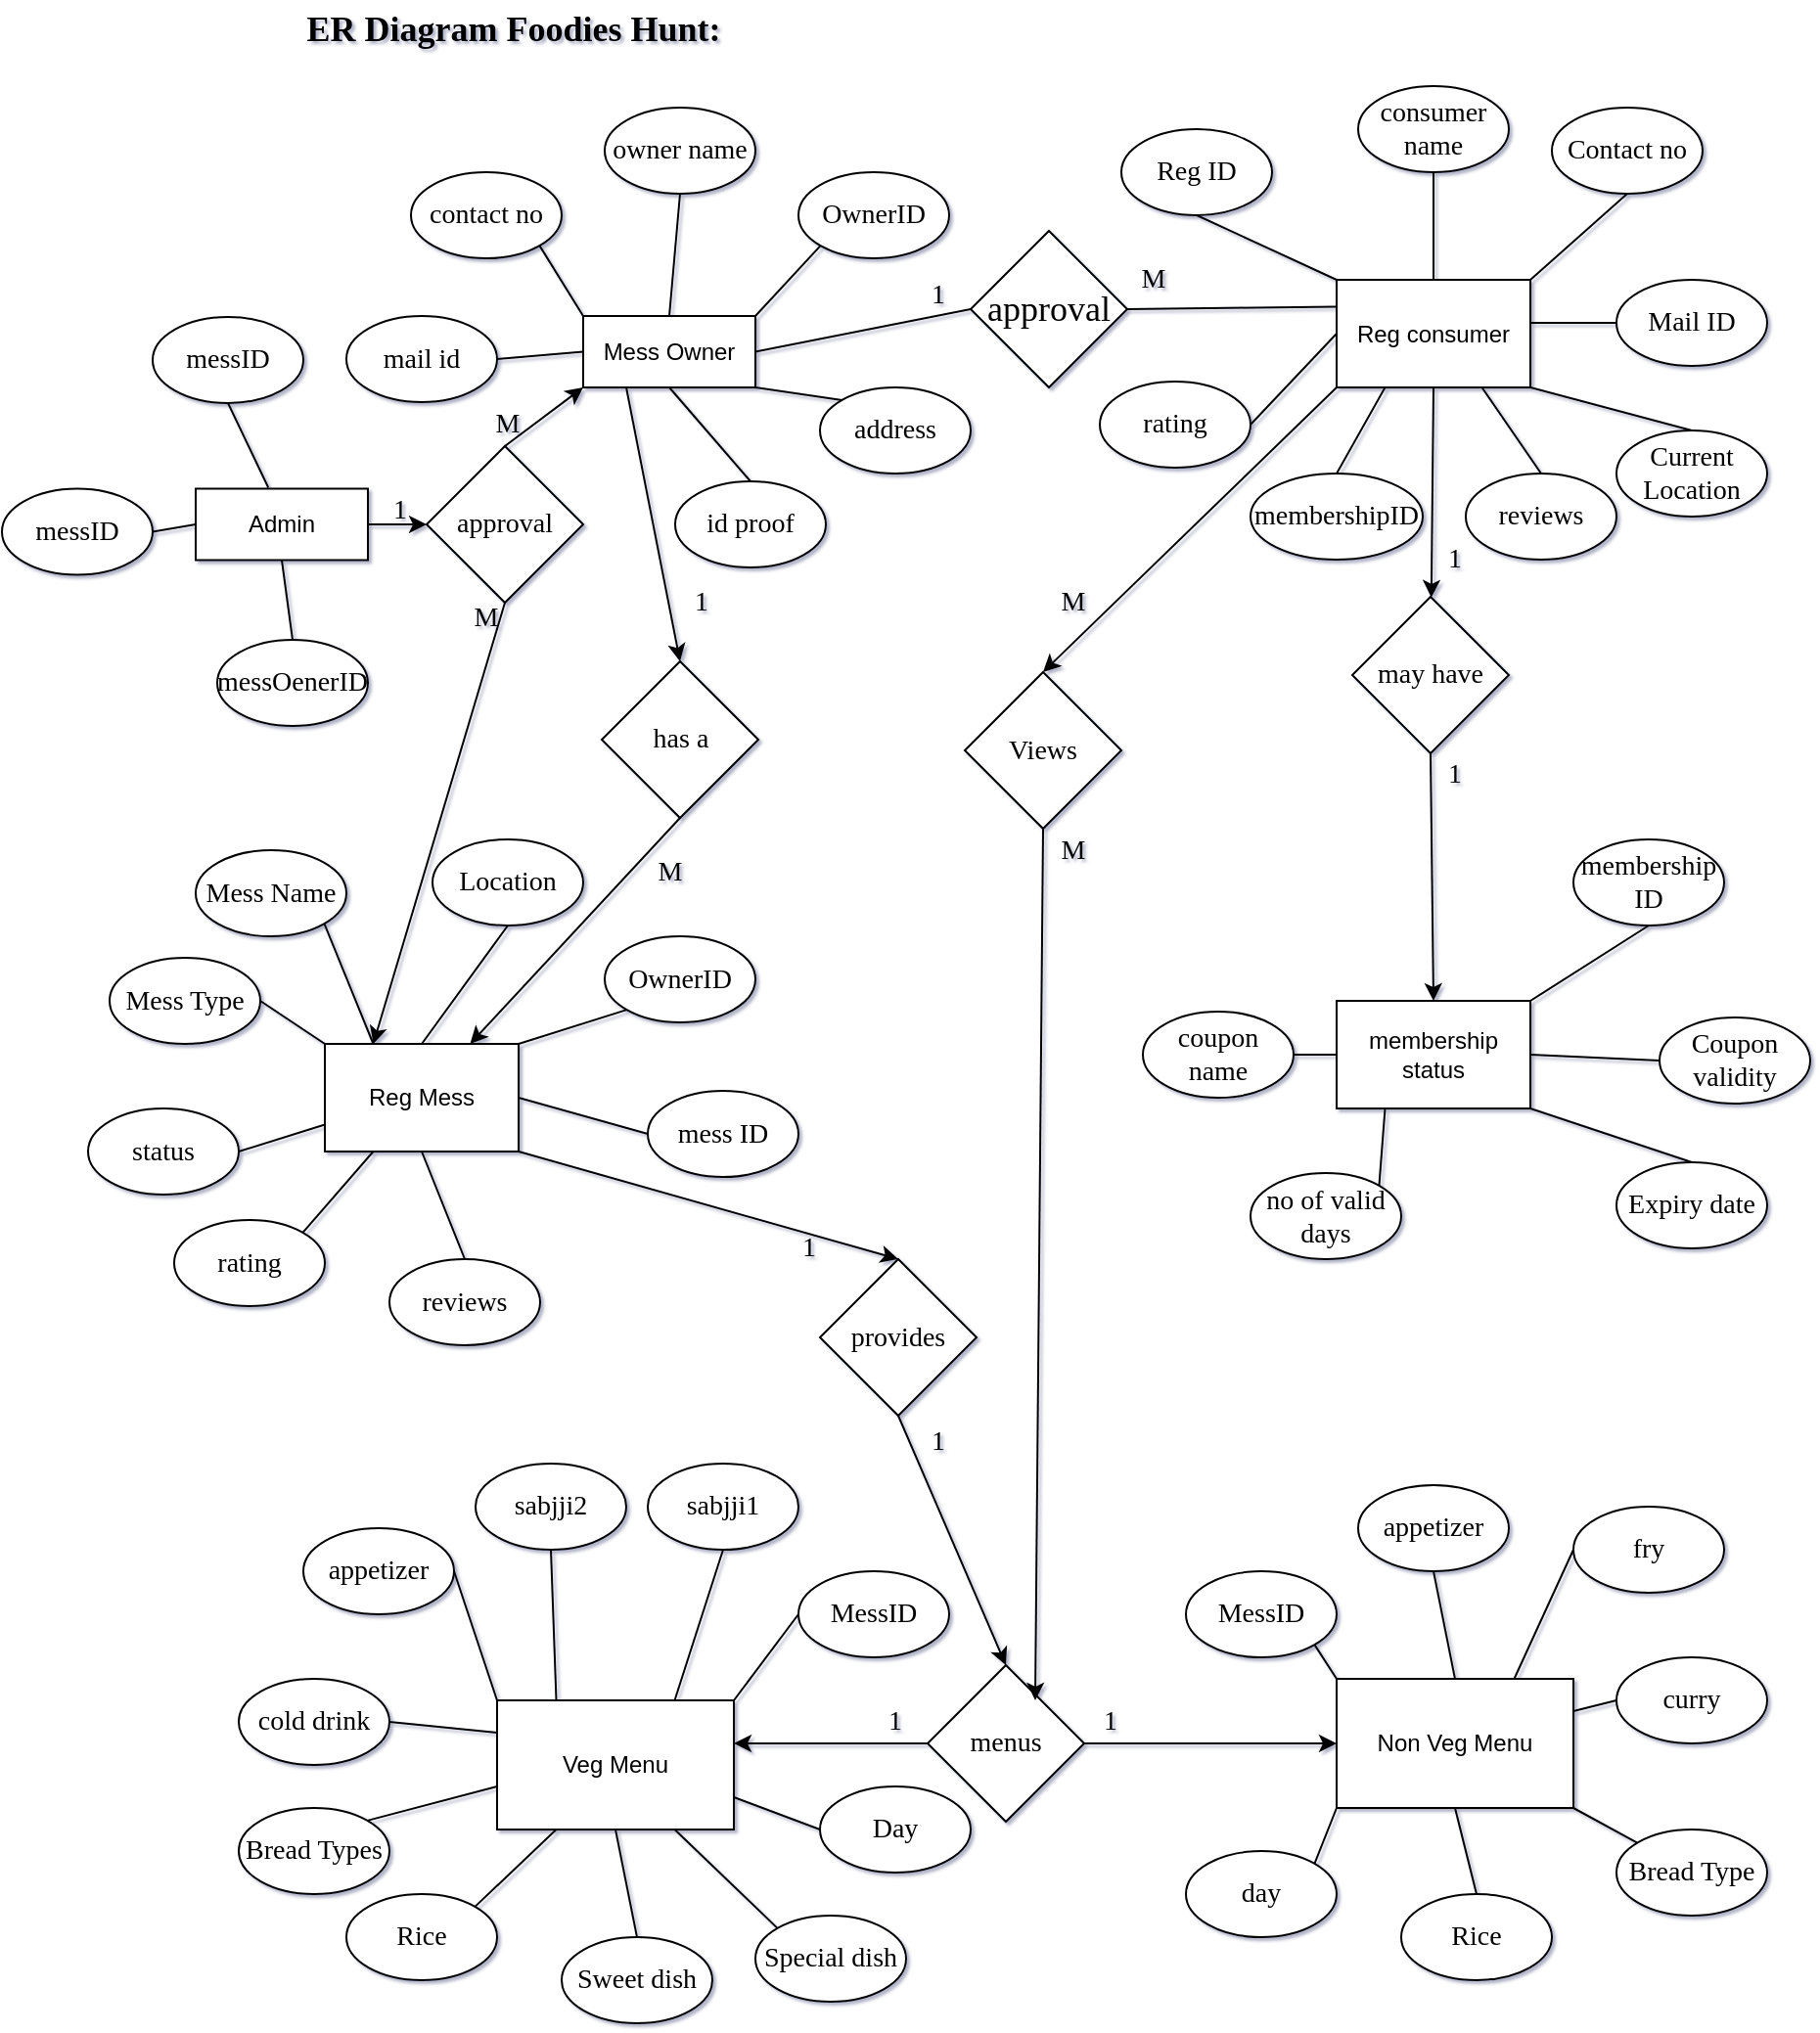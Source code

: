 <mxfile version="16.6.7" type="device"><diagram id="Vto8iyO0m0WYX1umRSHw" name="Page-1"><mxGraphModel dx="1920" dy="538" grid="1" gridSize="11" guides="1" tooltips="1" connect="1" arrows="1" fold="1" page="1" pageScale="1" pageWidth="827" pageHeight="1169" math="0" shadow="1"><root><mxCell id="0"/><mxCell id="1" parent="0"/><mxCell id="51Yl3CNWjhqK3Wz0sRvS-1" value="Mess Owner" style="rounded=0;whiteSpace=wrap;html=1;" parent="1" vertex="1"><mxGeometry x="198" y="172.5" width="88" height="36.5" as="geometry"/></mxCell><mxCell id="51Yl3CNWjhqK3Wz0sRvS-2" value="OwnerID" style="ellipse;whiteSpace=wrap;html=1;fontFamily=Times New Roman;fontSize=14;" parent="1" vertex="1"><mxGeometry x="308" y="99" width="77" height="44" as="geometry"/></mxCell><mxCell id="51Yl3CNWjhqK3Wz0sRvS-3" value="id proof" style="ellipse;whiteSpace=wrap;html=1;fontFamily=Times New Roman;fontSize=14;" parent="1" vertex="1"><mxGeometry x="245" y="257" width="77" height="44" as="geometry"/></mxCell><mxCell id="51Yl3CNWjhqK3Wz0sRvS-4" value="contact no" style="ellipse;whiteSpace=wrap;html=1;fontFamily=Times New Roman;fontSize=14;" parent="1" vertex="1"><mxGeometry x="110" y="99" width="77" height="44" as="geometry"/></mxCell><mxCell id="51Yl3CNWjhqK3Wz0sRvS-5" value="owner name" style="ellipse;whiteSpace=wrap;html=1;fontFamily=Times New Roman;fontSize=14;" parent="1" vertex="1"><mxGeometry x="209" y="66" width="77" height="44" as="geometry"/></mxCell><mxCell id="51Yl3CNWjhqK3Wz0sRvS-6" value="address" style="ellipse;whiteSpace=wrap;html=1;fontFamily=Times New Roman;fontSize=14;" parent="1" vertex="1"><mxGeometry x="319" y="209" width="77" height="44" as="geometry"/></mxCell><mxCell id="51Yl3CNWjhqK3Wz0sRvS-7" value="mail id" style="ellipse;whiteSpace=wrap;html=1;fontFamily=Times New Roman;fontSize=14;" parent="1" vertex="1"><mxGeometry x="77" y="172.5" width="77" height="44" as="geometry"/></mxCell><mxCell id="51Yl3CNWjhqK3Wz0sRvS-11" value="Reg Mess" style="rounded=0;whiteSpace=wrap;html=1;" parent="1" vertex="1"><mxGeometry x="66" y="544.5" width="99" height="55" as="geometry"/></mxCell><mxCell id="51Yl3CNWjhqK3Wz0sRvS-12" value="OwnerID" style="ellipse;whiteSpace=wrap;html=1;fontFamily=Times New Roman;fontSize=14;" parent="1" vertex="1"><mxGeometry x="209" y="489.5" width="77" height="44" as="geometry"/></mxCell><mxCell id="51Yl3CNWjhqK3Wz0sRvS-13" value="reviews" style="ellipse;whiteSpace=wrap;html=1;fontFamily=Times New Roman;fontSize=14;" parent="1" vertex="1"><mxGeometry x="99" y="654.5" width="77" height="44" as="geometry"/></mxCell><mxCell id="51Yl3CNWjhqK3Wz0sRvS-14" value="status" style="ellipse;whiteSpace=wrap;html=1;fontFamily=Times New Roman;fontSize=14;" parent="1" vertex="1"><mxGeometry x="-55" y="577.5" width="77" height="44" as="geometry"/></mxCell><mxCell id="51Yl3CNWjhqK3Wz0sRvS-15" value="Mess Name" style="ellipse;whiteSpace=wrap;html=1;fontFamily=Times New Roman;fontSize=14;" parent="1" vertex="1"><mxGeometry y="445.5" width="77" height="44" as="geometry"/></mxCell><mxCell id="51Yl3CNWjhqK3Wz0sRvS-16" value="mess ID" style="ellipse;whiteSpace=wrap;html=1;fontFamily=Times New Roman;fontSize=14;" parent="1" vertex="1"><mxGeometry x="231" y="568.5" width="77" height="44" as="geometry"/></mxCell><mxCell id="51Yl3CNWjhqK3Wz0sRvS-17" value="rating" style="ellipse;whiteSpace=wrap;html=1;fontFamily=Times New Roman;fontSize=14;" parent="1" vertex="1"><mxGeometry x="-11" y="634.5" width="77" height="44" as="geometry"/></mxCell><mxCell id="51Yl3CNWjhqK3Wz0sRvS-18" value="Mess Type" style="ellipse;whiteSpace=wrap;html=1;fontFamily=Times New Roman;fontSize=14;" parent="1" vertex="1"><mxGeometry x="-44" y="500.5" width="77" height="44" as="geometry"/></mxCell><mxCell id="51Yl3CNWjhqK3Wz0sRvS-19" value="Location" style="ellipse;whiteSpace=wrap;html=1;fontFamily=Times New Roman;fontSize=14;" parent="1" vertex="1"><mxGeometry x="121" y="440" width="77" height="44" as="geometry"/></mxCell><mxCell id="51Yl3CNWjhqK3Wz0sRvS-22" value="membership status" style="rounded=0;whiteSpace=wrap;html=1;" parent="1" vertex="1"><mxGeometry x="583" y="522.5" width="99" height="55" as="geometry"/></mxCell><mxCell id="51Yl3CNWjhqK3Wz0sRvS-23" value="Coupon validity" style="ellipse;whiteSpace=wrap;html=1;fontFamily=Times New Roman;fontSize=14;" parent="1" vertex="1"><mxGeometry x="748" y="531" width="77" height="44" as="geometry"/></mxCell><mxCell id="51Yl3CNWjhqK3Wz0sRvS-24" value="Expiry date" style="ellipse;whiteSpace=wrap;html=1;fontFamily=Times New Roman;fontSize=14;" parent="1" vertex="1"><mxGeometry x="726" y="605" width="77" height="44" as="geometry"/></mxCell><mxCell id="51Yl3CNWjhqK3Wz0sRvS-25" value="membership&lt;br&gt;ID" style="ellipse;whiteSpace=wrap;html=1;fontFamily=Times New Roman;fontSize=14;" parent="1" vertex="1"><mxGeometry x="704" y="440" width="77" height="44" as="geometry"/></mxCell><mxCell id="51Yl3CNWjhqK3Wz0sRvS-27" value="no of valid days" style="ellipse;whiteSpace=wrap;html=1;fontFamily=Times New Roman;fontSize=14;" parent="1" vertex="1"><mxGeometry x="539" y="610.5" width="77" height="44" as="geometry"/></mxCell><mxCell id="51Yl3CNWjhqK3Wz0sRvS-28" value="coupon name" style="ellipse;whiteSpace=wrap;html=1;fontFamily=Times New Roman;fontSize=14;" parent="1" vertex="1"><mxGeometry x="484" y="528" width="77" height="44" as="geometry"/></mxCell><mxCell id="51Yl3CNWjhqK3Wz0sRvS-33" value="Reg consumer" style="rounded=0;whiteSpace=wrap;html=1;" parent="1" vertex="1"><mxGeometry x="583" y="154" width="99" height="55" as="geometry"/></mxCell><mxCell id="51Yl3CNWjhqK3Wz0sRvS-34" value="Mail ID" style="ellipse;whiteSpace=wrap;html=1;fontFamily=Times New Roman;fontSize=14;" parent="1" vertex="1"><mxGeometry x="726" y="154" width="77" height="44" as="geometry"/></mxCell><mxCell id="51Yl3CNWjhqK3Wz0sRvS-35" value="reviews" style="ellipse;whiteSpace=wrap;html=1;fontFamily=Times New Roman;fontSize=14;" parent="1" vertex="1"><mxGeometry x="649" y="253" width="77" height="44" as="geometry"/></mxCell><mxCell id="51Yl3CNWjhqK3Wz0sRvS-36" value="consumer name" style="ellipse;whiteSpace=wrap;html=1;fontFamily=Times New Roman;fontSize=14;" parent="1" vertex="1"><mxGeometry x="594" y="55" width="77" height="44" as="geometry"/></mxCell><mxCell id="51Yl3CNWjhqK3Wz0sRvS-37" value="Current Location" style="ellipse;whiteSpace=wrap;html=1;fontFamily=Times New Roman;fontSize=14;" parent="1" vertex="1"><mxGeometry x="726" y="231" width="77" height="44" as="geometry"/></mxCell><mxCell id="51Yl3CNWjhqK3Wz0sRvS-38" value="rating" style="ellipse;whiteSpace=wrap;html=1;fontFamily=Times New Roman;fontSize=14;" parent="1" vertex="1"><mxGeometry x="462" y="206" width="77" height="44" as="geometry"/></mxCell><mxCell id="51Yl3CNWjhqK3Wz0sRvS-39" value="Reg ID" style="ellipse;whiteSpace=wrap;html=1;fontFamily=Times New Roman;fontSize=14;" parent="1" vertex="1"><mxGeometry x="473" y="77" width="77" height="44" as="geometry"/></mxCell><mxCell id="51Yl3CNWjhqK3Wz0sRvS-40" value="Contact no" style="ellipse;whiteSpace=wrap;html=1;fontFamily=Times New Roman;fontSize=14;" parent="1" vertex="1"><mxGeometry x="693" y="66" width="77" height="44" as="geometry"/></mxCell><mxCell id="51Yl3CNWjhqK3Wz0sRvS-45" value="Veg Menu" style="rounded=0;whiteSpace=wrap;html=1;" parent="1" vertex="1"><mxGeometry x="154" y="880" width="121" height="66" as="geometry"/></mxCell><mxCell id="51Yl3CNWjhqK3Wz0sRvS-46" value="MessID" style="ellipse;whiteSpace=wrap;html=1;fontFamily=Times New Roman;fontSize=14;" parent="1" vertex="1"><mxGeometry x="308" y="814" width="77" height="44" as="geometry"/></mxCell><mxCell id="51Yl3CNWjhqK3Wz0sRvS-47" value="Rice" style="ellipse;whiteSpace=wrap;html=1;fontFamily=Times New Roman;fontSize=14;" parent="1" vertex="1"><mxGeometry x="77" y="979" width="77" height="44" as="geometry"/></mxCell><mxCell id="51Yl3CNWjhqK3Wz0sRvS-48" value="cold drink" style="ellipse;whiteSpace=wrap;html=1;fontFamily=Times New Roman;fontSize=14;" parent="1" vertex="1"><mxGeometry x="22" y="869" width="77" height="44" as="geometry"/></mxCell><mxCell id="51Yl3CNWjhqK3Wz0sRvS-49" value="sabjji2" style="ellipse;whiteSpace=wrap;html=1;fontFamily=Times New Roman;fontSize=14;" parent="1" vertex="1"><mxGeometry x="143" y="759" width="77" height="44" as="geometry"/></mxCell><mxCell id="51Yl3CNWjhqK3Wz0sRvS-50" value="Sweet dish" style="ellipse;whiteSpace=wrap;html=1;fontFamily=Times New Roman;fontSize=14;" parent="1" vertex="1"><mxGeometry x="187" y="1001" width="77" height="44" as="geometry"/></mxCell><mxCell id="51Yl3CNWjhqK3Wz0sRvS-51" value="Bread Types" style="ellipse;whiteSpace=wrap;html=1;fontFamily=Times New Roman;fontSize=14;" parent="1" vertex="1"><mxGeometry x="22" y="935" width="77" height="44" as="geometry"/></mxCell><mxCell id="51Yl3CNWjhqK3Wz0sRvS-52" value="appetizer" style="ellipse;whiteSpace=wrap;html=1;fontFamily=Times New Roman;fontSize=14;" parent="1" vertex="1"><mxGeometry x="55" y="792" width="77" height="44" as="geometry"/></mxCell><mxCell id="51Yl3CNWjhqK3Wz0sRvS-53" value="sabjji1" style="ellipse;whiteSpace=wrap;html=1;fontFamily=Times New Roman;fontSize=14;" parent="1" vertex="1"><mxGeometry x="231" y="759" width="77" height="44" as="geometry"/></mxCell><mxCell id="51Yl3CNWjhqK3Wz0sRvS-54" value="Special dish" style="ellipse;whiteSpace=wrap;html=1;fontFamily=Times New Roman;fontSize=14;" parent="1" vertex="1"><mxGeometry x="286" y="990" width="77" height="44" as="geometry"/></mxCell><mxCell id="51Yl3CNWjhqK3Wz0sRvS-57" value="Day" style="ellipse;whiteSpace=wrap;html=1;fontFamily=Times New Roman;fontSize=14;" parent="1" vertex="1"><mxGeometry x="319" y="924" width="77" height="44" as="geometry"/></mxCell><mxCell id="51Yl3CNWjhqK3Wz0sRvS-58" value="Non Veg Menu" style="rounded=0;whiteSpace=wrap;html=1;" parent="1" vertex="1"><mxGeometry x="583" y="869" width="121" height="66" as="geometry"/></mxCell><mxCell id="51Yl3CNWjhqK3Wz0sRvS-59" value="MessID" style="ellipse;whiteSpace=wrap;html=1;fontFamily=Times New Roman;fontSize=14;" parent="1" vertex="1"><mxGeometry x="506" y="814" width="77" height="44" as="geometry"/></mxCell><mxCell id="51Yl3CNWjhqK3Wz0sRvS-60" value="Rice" style="ellipse;whiteSpace=wrap;html=1;fontFamily=Times New Roman;fontSize=14;" parent="1" vertex="1"><mxGeometry x="616" y="979" width="77" height="44" as="geometry"/></mxCell><mxCell id="51Yl3CNWjhqK3Wz0sRvS-62" value="fry" style="ellipse;whiteSpace=wrap;html=1;fontFamily=Times New Roman;fontSize=14;" parent="1" vertex="1"><mxGeometry x="704" y="781" width="77" height="44" as="geometry"/></mxCell><mxCell id="51Yl3CNWjhqK3Wz0sRvS-64" value="day" style="ellipse;whiteSpace=wrap;html=1;fontFamily=Times New Roman;fontSize=14;" parent="1" vertex="1"><mxGeometry x="506" y="957" width="77" height="44" as="geometry"/></mxCell><mxCell id="51Yl3CNWjhqK3Wz0sRvS-65" value="appetizer" style="ellipse;whiteSpace=wrap;html=1;fontFamily=Times New Roman;fontSize=14;" parent="1" vertex="1"><mxGeometry x="594" y="770" width="77" height="44" as="geometry"/></mxCell><mxCell id="51Yl3CNWjhqK3Wz0sRvS-66" value="curry" style="ellipse;whiteSpace=wrap;html=1;fontFamily=Times New Roman;fontSize=14;" parent="1" vertex="1"><mxGeometry x="726" y="858" width="77" height="44" as="geometry"/></mxCell><mxCell id="51Yl3CNWjhqK3Wz0sRvS-67" value="Bread Type" style="ellipse;whiteSpace=wrap;html=1;fontFamily=Times New Roman;fontSize=14;" parent="1" vertex="1"><mxGeometry x="726" y="946" width="77" height="44" as="geometry"/></mxCell><mxCell id="51Yl3CNWjhqK3Wz0sRvS-69" value="" style="endArrow=none;html=1;rounded=0;fontFamily=Times New Roman;fontSize=14;entryX=0.5;entryY=1;entryDx=0;entryDy=0;exitX=0.5;exitY=0;exitDx=0;exitDy=0;" parent="1" source="51Yl3CNWjhqK3Wz0sRvS-11" target="51Yl3CNWjhqK3Wz0sRvS-19" edge="1"><mxGeometry width="50" height="50" relative="1" as="geometry"><mxPoint x="220" y="781.5" as="sourcePoint"/><mxPoint x="270" y="731.5" as="targetPoint"/></mxGeometry></mxCell><mxCell id="51Yl3CNWjhqK3Wz0sRvS-70" value="" style="endArrow=none;html=1;rounded=0;fontFamily=Times New Roman;fontSize=14;entryX=0;entryY=1;entryDx=0;entryDy=0;exitX=1;exitY=0;exitDx=0;exitDy=0;" parent="1" source="51Yl3CNWjhqK3Wz0sRvS-11" target="51Yl3CNWjhqK3Wz0sRvS-12" edge="1"><mxGeometry width="50" height="50" relative="1" as="geometry"><mxPoint x="231" y="792.5" as="sourcePoint"/><mxPoint x="281" y="742.5" as="targetPoint"/></mxGeometry></mxCell><mxCell id="51Yl3CNWjhqK3Wz0sRvS-71" value="" style="endArrow=none;html=1;rounded=0;fontFamily=Times New Roman;fontSize=14;entryX=0;entryY=0.5;entryDx=0;entryDy=0;exitX=1;exitY=0.5;exitDx=0;exitDy=0;" parent="1" source="51Yl3CNWjhqK3Wz0sRvS-11" target="51Yl3CNWjhqK3Wz0sRvS-16" edge="1"><mxGeometry width="50" height="50" relative="1" as="geometry"><mxPoint x="242" y="803.5" as="sourcePoint"/><mxPoint x="292" y="753.5" as="targetPoint"/></mxGeometry></mxCell><mxCell id="51Yl3CNWjhqK3Wz0sRvS-72" value="" style="endArrow=none;html=1;rounded=0;fontFamily=Times New Roman;fontSize=14;entryX=0.5;entryY=0;entryDx=0;entryDy=0;exitX=0.5;exitY=1;exitDx=0;exitDy=0;" parent="1" source="51Yl3CNWjhqK3Wz0sRvS-11" target="51Yl3CNWjhqK3Wz0sRvS-13" edge="1"><mxGeometry width="50" height="50" relative="1" as="geometry"><mxPoint x="253" y="814.5" as="sourcePoint"/><mxPoint x="303" y="764.5" as="targetPoint"/></mxGeometry></mxCell><mxCell id="51Yl3CNWjhqK3Wz0sRvS-73" value="" style="endArrow=none;html=1;rounded=0;fontFamily=Times New Roman;fontSize=14;entryX=1;entryY=0;entryDx=0;entryDy=0;exitX=0.25;exitY=1;exitDx=0;exitDy=0;" parent="1" source="51Yl3CNWjhqK3Wz0sRvS-11" target="51Yl3CNWjhqK3Wz0sRvS-17" edge="1"><mxGeometry width="50" height="50" relative="1" as="geometry"><mxPoint x="264" y="825.5" as="sourcePoint"/><mxPoint x="314" y="775.5" as="targetPoint"/></mxGeometry></mxCell><mxCell id="51Yl3CNWjhqK3Wz0sRvS-74" value="" style="endArrow=none;html=1;rounded=0;fontFamily=Times New Roman;fontSize=14;entryX=1;entryY=0.5;entryDx=0;entryDy=0;exitX=0;exitY=0.75;exitDx=0;exitDy=0;" parent="1" source="51Yl3CNWjhqK3Wz0sRvS-11" target="51Yl3CNWjhqK3Wz0sRvS-14" edge="1"><mxGeometry width="50" height="50" relative="1" as="geometry"><mxPoint x="275" y="836.5" as="sourcePoint"/><mxPoint x="325" y="786.5" as="targetPoint"/></mxGeometry></mxCell><mxCell id="51Yl3CNWjhqK3Wz0sRvS-75" value="" style="endArrow=none;html=1;rounded=0;fontFamily=Times New Roman;fontSize=14;entryX=1;entryY=0.5;entryDx=0;entryDy=0;exitX=0;exitY=0;exitDx=0;exitDy=0;" parent="1" source="51Yl3CNWjhqK3Wz0sRvS-11" target="51Yl3CNWjhqK3Wz0sRvS-18" edge="1"><mxGeometry width="50" height="50" relative="1" as="geometry"><mxPoint x="286" y="847.5" as="sourcePoint"/><mxPoint x="336" y="797.5" as="targetPoint"/></mxGeometry></mxCell><mxCell id="51Yl3CNWjhqK3Wz0sRvS-76" value="" style="endArrow=none;html=1;rounded=0;fontFamily=Times New Roman;fontSize=14;entryX=1;entryY=1;entryDx=0;entryDy=0;exitX=0.25;exitY=0;exitDx=0;exitDy=0;" parent="1" source="51Yl3CNWjhqK3Wz0sRvS-11" target="51Yl3CNWjhqK3Wz0sRvS-15" edge="1"><mxGeometry width="50" height="50" relative="1" as="geometry"><mxPoint x="297" y="858.5" as="sourcePoint"/><mxPoint x="347" y="808.5" as="targetPoint"/></mxGeometry></mxCell><mxCell id="51Yl3CNWjhqK3Wz0sRvS-78" value="" style="endArrow=none;html=1;rounded=0;fontFamily=Times New Roman;fontSize=14;entryX=0.25;entryY=1;entryDx=0;entryDy=0;exitX=1;exitY=0;exitDx=0;exitDy=0;" parent="1" source="51Yl3CNWjhqK3Wz0sRvS-27" target="51Yl3CNWjhqK3Wz0sRvS-22" edge="1"><mxGeometry width="50" height="50" relative="1" as="geometry"><mxPoint x="396" y="853" as="sourcePoint"/><mxPoint x="446" y="803" as="targetPoint"/></mxGeometry></mxCell><mxCell id="51Yl3CNWjhqK3Wz0sRvS-79" value="" style="endArrow=none;html=1;rounded=0;fontFamily=Times New Roman;fontSize=14;entryX=1;entryY=1;entryDx=0;entryDy=0;exitX=0.5;exitY=0;exitDx=0;exitDy=0;" parent="1" source="51Yl3CNWjhqK3Wz0sRvS-24" target="51Yl3CNWjhqK3Wz0sRvS-22" edge="1"><mxGeometry width="50" height="50" relative="1" as="geometry"><mxPoint x="407" y="864" as="sourcePoint"/><mxPoint x="457" y="814" as="targetPoint"/></mxGeometry></mxCell><mxCell id="51Yl3CNWjhqK3Wz0sRvS-80" value="" style="endArrow=none;html=1;rounded=0;fontFamily=Times New Roman;fontSize=14;exitX=0;exitY=0.5;exitDx=0;exitDy=0;" parent="1" source="51Yl3CNWjhqK3Wz0sRvS-22" edge="1"><mxGeometry width="50" height="50" relative="1" as="geometry"><mxPoint x="418" y="875" as="sourcePoint"/><mxPoint x="561" y="550" as="targetPoint"/></mxGeometry></mxCell><mxCell id="51Yl3CNWjhqK3Wz0sRvS-82" value="" style="endArrow=none;html=1;rounded=0;fontFamily=Times New Roman;fontSize=14;entryX=0.5;entryY=1;entryDx=0;entryDy=0;exitX=1;exitY=0;exitDx=0;exitDy=0;" parent="1" source="51Yl3CNWjhqK3Wz0sRvS-22" target="51Yl3CNWjhqK3Wz0sRvS-25" edge="1"><mxGeometry width="50" height="50" relative="1" as="geometry"><mxPoint x="682" y="517" as="sourcePoint"/><mxPoint x="668.25" y="588.5" as="targetPoint"/></mxGeometry></mxCell><mxCell id="51Yl3CNWjhqK3Wz0sRvS-84" value="" style="endArrow=none;html=1;rounded=0;fontFamily=Times New Roman;fontSize=14;entryX=0;entryY=0.5;entryDx=0;entryDy=0;exitX=1;exitY=0.5;exitDx=0;exitDy=0;" parent="1" source="51Yl3CNWjhqK3Wz0sRvS-22" target="51Yl3CNWjhqK3Wz0sRvS-23" edge="1"><mxGeometry width="50" height="50" relative="1" as="geometry"><mxPoint x="698.5" y="665.5" as="sourcePoint"/><mxPoint x="690.25" y="610.5" as="targetPoint"/></mxGeometry></mxCell><mxCell id="51Yl3CNWjhqK3Wz0sRvS-89" value="" style="endArrow=none;html=1;rounded=0;fontFamily=Times New Roman;fontSize=14;entryX=0;entryY=0.5;entryDx=0;entryDy=0;exitX=1;exitY=0;exitDx=0;exitDy=0;" parent="1" source="51Yl3CNWjhqK3Wz0sRvS-45" target="51Yl3CNWjhqK3Wz0sRvS-46" edge="1"><mxGeometry width="50" height="50" relative="1" as="geometry"><mxPoint x="297" y="864" as="sourcePoint"/><mxPoint x="347" y="814" as="targetPoint"/></mxGeometry></mxCell><mxCell id="51Yl3CNWjhqK3Wz0sRvS-90" value="" style="endArrow=none;html=1;rounded=0;fontFamily=Times New Roman;fontSize=14;entryX=1;entryY=0.5;entryDx=0;entryDy=0;exitX=0;exitY=0;exitDx=0;exitDy=0;" parent="1" source="51Yl3CNWjhqK3Wz0sRvS-45" target="51Yl3CNWjhqK3Wz0sRvS-52" edge="1"><mxGeometry width="50" height="50" relative="1" as="geometry"><mxPoint x="286" y="891" as="sourcePoint"/><mxPoint x="319.0" y="847" as="targetPoint"/></mxGeometry></mxCell><mxCell id="51Yl3CNWjhqK3Wz0sRvS-91" value="" style="endArrow=none;html=1;rounded=0;fontFamily=Times New Roman;fontSize=14;exitX=1;exitY=0;exitDx=0;exitDy=0;" parent="1" source="51Yl3CNWjhqK3Wz0sRvS-51" edge="1"><mxGeometry width="50" height="50" relative="1" as="geometry"><mxPoint x="297" y="902" as="sourcePoint"/><mxPoint x="154" y="924" as="targetPoint"/></mxGeometry></mxCell><mxCell id="51Yl3CNWjhqK3Wz0sRvS-92" value="" style="endArrow=none;html=1;rounded=0;fontFamily=Times New Roman;fontSize=14;entryX=1;entryY=0;entryDx=0;entryDy=0;exitX=0.25;exitY=1;exitDx=0;exitDy=0;" parent="1" source="51Yl3CNWjhqK3Wz0sRvS-45" target="51Yl3CNWjhqK3Wz0sRvS-47" edge="1"><mxGeometry width="50" height="50" relative="1" as="geometry"><mxPoint x="308" y="913" as="sourcePoint"/><mxPoint x="341.0" y="869" as="targetPoint"/></mxGeometry></mxCell><mxCell id="51Yl3CNWjhqK3Wz0sRvS-93" value="" style="endArrow=none;html=1;rounded=0;fontFamily=Times New Roman;fontSize=14;entryX=0.5;entryY=0;entryDx=0;entryDy=0;exitX=0.5;exitY=1;exitDx=0;exitDy=0;" parent="1" source="51Yl3CNWjhqK3Wz0sRvS-45" target="51Yl3CNWjhqK3Wz0sRvS-50" edge="1"><mxGeometry width="50" height="50" relative="1" as="geometry"><mxPoint x="319" y="924" as="sourcePoint"/><mxPoint x="352.0" y="880" as="targetPoint"/></mxGeometry></mxCell><mxCell id="51Yl3CNWjhqK3Wz0sRvS-94" value="" style="endArrow=none;html=1;rounded=0;fontFamily=Times New Roman;fontSize=14;entryX=0;entryY=0;entryDx=0;entryDy=0;exitX=0.75;exitY=1;exitDx=0;exitDy=0;" parent="1" source="51Yl3CNWjhqK3Wz0sRvS-45" target="51Yl3CNWjhqK3Wz0sRvS-54" edge="1"><mxGeometry width="50" height="50" relative="1" as="geometry"><mxPoint x="330" y="935" as="sourcePoint"/><mxPoint x="363.0" y="891" as="targetPoint"/></mxGeometry></mxCell><mxCell id="51Yl3CNWjhqK3Wz0sRvS-95" value="" style="endArrow=none;html=1;rounded=0;fontFamily=Times New Roman;fontSize=14;entryX=0;entryY=0.5;entryDx=0;entryDy=0;exitX=1;exitY=0.75;exitDx=0;exitDy=0;" parent="1" source="51Yl3CNWjhqK3Wz0sRvS-45" target="51Yl3CNWjhqK3Wz0sRvS-57" edge="1"><mxGeometry width="50" height="50" relative="1" as="geometry"><mxPoint x="341" y="946" as="sourcePoint"/><mxPoint x="374.0" y="902" as="targetPoint"/></mxGeometry></mxCell><mxCell id="51Yl3CNWjhqK3Wz0sRvS-97" value="" style="endArrow=none;html=1;rounded=0;fontFamily=Times New Roman;fontSize=14;entryX=0.5;entryY=1;entryDx=0;entryDy=0;exitX=0.25;exitY=0;exitDx=0;exitDy=0;" parent="1" source="51Yl3CNWjhqK3Wz0sRvS-45" target="51Yl3CNWjhqK3Wz0sRvS-49" edge="1"><mxGeometry width="50" height="50" relative="1" as="geometry"><mxPoint x="297" y="902" as="sourcePoint"/><mxPoint x="330.0" y="858" as="targetPoint"/></mxGeometry></mxCell><mxCell id="51Yl3CNWjhqK3Wz0sRvS-98" value="" style="endArrow=none;html=1;rounded=0;fontFamily=Times New Roman;fontSize=14;entryX=0.5;entryY=1;entryDx=0;entryDy=0;exitX=0.75;exitY=0;exitDx=0;exitDy=0;" parent="1" source="51Yl3CNWjhqK3Wz0sRvS-45" target="51Yl3CNWjhqK3Wz0sRvS-53" edge="1"><mxGeometry width="50" height="50" relative="1" as="geometry"><mxPoint x="308" y="913" as="sourcePoint"/><mxPoint x="341.0" y="869" as="targetPoint"/></mxGeometry></mxCell><mxCell id="51Yl3CNWjhqK3Wz0sRvS-99" value="" style="endArrow=none;html=1;rounded=0;fontFamily=Times New Roman;fontSize=14;entryX=1;entryY=1;entryDx=0;entryDy=0;exitX=0;exitY=0;exitDx=0;exitDy=0;" parent="1" source="51Yl3CNWjhqK3Wz0sRvS-58" target="51Yl3CNWjhqK3Wz0sRvS-59" edge="1"><mxGeometry width="50" height="50" relative="1" as="geometry"><mxPoint x="319" y="924" as="sourcePoint"/><mxPoint x="352.0" y="880" as="targetPoint"/></mxGeometry></mxCell><mxCell id="51Yl3CNWjhqK3Wz0sRvS-100" value="" style="endArrow=none;html=1;rounded=0;fontFamily=Times New Roman;fontSize=14;entryX=0.5;entryY=1;entryDx=0;entryDy=0;exitX=0.5;exitY=0;exitDx=0;exitDy=0;" parent="1" source="51Yl3CNWjhqK3Wz0sRvS-60" target="51Yl3CNWjhqK3Wz0sRvS-58" edge="1"><mxGeometry width="50" height="50" relative="1" as="geometry"><mxPoint x="330" y="935" as="sourcePoint"/><mxPoint x="363.0" y="891" as="targetPoint"/></mxGeometry></mxCell><mxCell id="51Yl3CNWjhqK3Wz0sRvS-101" value="" style="endArrow=none;html=1;rounded=0;fontFamily=Times New Roman;fontSize=14;entryX=0;entryY=1;entryDx=0;entryDy=0;exitX=1;exitY=0;exitDx=0;exitDy=0;" parent="1" source="51Yl3CNWjhqK3Wz0sRvS-64" target="51Yl3CNWjhqK3Wz0sRvS-58" edge="1"><mxGeometry width="50" height="50" relative="1" as="geometry"><mxPoint x="341" y="946" as="sourcePoint"/><mxPoint x="374.0" y="902" as="targetPoint"/></mxGeometry></mxCell><mxCell id="51Yl3CNWjhqK3Wz0sRvS-102" value="" style="endArrow=none;html=1;rounded=0;fontFamily=Times New Roman;fontSize=14;entryX=0;entryY=0.25;entryDx=0;entryDy=0;exitX=1;exitY=0.5;exitDx=0;exitDy=0;" parent="1" source="51Yl3CNWjhqK3Wz0sRvS-48" target="51Yl3CNWjhqK3Wz0sRvS-45" edge="1"><mxGeometry width="50" height="50" relative="1" as="geometry"><mxPoint x="352" y="957" as="sourcePoint"/><mxPoint x="385.0" y="913" as="targetPoint"/></mxGeometry></mxCell><mxCell id="51Yl3CNWjhqK3Wz0sRvS-105" value="" style="endArrow=none;html=1;rounded=0;fontFamily=Times New Roman;fontSize=14;entryX=0.75;entryY=0;entryDx=0;entryDy=0;exitX=0;exitY=0.5;exitDx=0;exitDy=0;" parent="1" source="51Yl3CNWjhqK3Wz0sRvS-62" target="51Yl3CNWjhqK3Wz0sRvS-58" edge="1"><mxGeometry width="50" height="50" relative="1" as="geometry"><mxPoint x="665.5" y="990.0" as="sourcePoint"/><mxPoint x="654.5" y="946.0" as="targetPoint"/></mxGeometry></mxCell><mxCell id="51Yl3CNWjhqK3Wz0sRvS-106" value="" style="endArrow=none;html=1;rounded=0;fontFamily=Times New Roman;fontSize=14;entryX=1;entryY=0.25;entryDx=0;entryDy=0;exitX=0;exitY=0.5;exitDx=0;exitDy=0;" parent="1" source="51Yl3CNWjhqK3Wz0sRvS-66" target="51Yl3CNWjhqK3Wz0sRvS-58" edge="1"><mxGeometry width="50" height="50" relative="1" as="geometry"><mxPoint x="676.5" y="1001.0" as="sourcePoint"/><mxPoint x="665.5" y="957.0" as="targetPoint"/></mxGeometry></mxCell><mxCell id="51Yl3CNWjhqK3Wz0sRvS-107" value="" style="endArrow=none;html=1;rounded=0;fontFamily=Times New Roman;fontSize=14;entryX=1;entryY=1;entryDx=0;entryDy=0;" parent="1" source="51Yl3CNWjhqK3Wz0sRvS-67" target="51Yl3CNWjhqK3Wz0sRvS-58" edge="1"><mxGeometry width="50" height="50" relative="1" as="geometry"><mxPoint x="687.5" y="1012.0" as="sourcePoint"/><mxPoint x="676.5" y="968.0" as="targetPoint"/></mxGeometry></mxCell><mxCell id="51Yl3CNWjhqK3Wz0sRvS-108" value="" style="endArrow=none;html=1;rounded=0;fontFamily=Times New Roman;fontSize=14;entryX=0.5;entryY=1;entryDx=0;entryDy=0;exitX=0.5;exitY=0;exitDx=0;exitDy=0;" parent="1" source="51Yl3CNWjhqK3Wz0sRvS-58" target="51Yl3CNWjhqK3Wz0sRvS-65" edge="1"><mxGeometry width="50" height="50" relative="1" as="geometry"><mxPoint x="715.0" y="814" as="sourcePoint"/><mxPoint x="684.75" y="880.0" as="targetPoint"/></mxGeometry></mxCell><mxCell id="51Yl3CNWjhqK3Wz0sRvS-109" value="" style="endArrow=none;html=1;rounded=0;fontFamily=Times New Roman;fontSize=14;entryX=0;entryY=1;entryDx=0;entryDy=0;exitX=1;exitY=0;exitDx=0;exitDy=0;" parent="1" source="51Yl3CNWjhqK3Wz0sRvS-1" target="51Yl3CNWjhqK3Wz0sRvS-2" edge="1"><mxGeometry width="50" height="50" relative="1" as="geometry"><mxPoint x="297" y="292" as="sourcePoint"/><mxPoint x="347" y="242" as="targetPoint"/></mxGeometry></mxCell><mxCell id="51Yl3CNWjhqK3Wz0sRvS-110" value="" style="endArrow=none;html=1;rounded=0;fontFamily=Times New Roman;fontSize=14;entryX=1;entryY=1;entryDx=0;entryDy=0;exitX=0;exitY=0;exitDx=0;exitDy=0;" parent="1" source="51Yl3CNWjhqK3Wz0sRvS-1" target="51Yl3CNWjhqK3Wz0sRvS-4" edge="1"><mxGeometry width="50" height="50" relative="1" as="geometry"><mxPoint x="297" y="183.5" as="sourcePoint"/><mxPoint x="330.407" y="147.631" as="targetPoint"/></mxGeometry></mxCell><mxCell id="51Yl3CNWjhqK3Wz0sRvS-111" value="" style="endArrow=none;html=1;rounded=0;fontFamily=Times New Roman;fontSize=14;entryX=0.5;entryY=1;entryDx=0;entryDy=0;exitX=0.5;exitY=0;exitDx=0;exitDy=0;" parent="1" source="51Yl3CNWjhqK3Wz0sRvS-1" target="51Yl3CNWjhqK3Wz0sRvS-5" edge="1"><mxGeometry width="50" height="50" relative="1" as="geometry"><mxPoint x="308" y="194.5" as="sourcePoint"/><mxPoint x="341.407" y="158.631" as="targetPoint"/></mxGeometry></mxCell><mxCell id="51Yl3CNWjhqK3Wz0sRvS-112" value="" style="endArrow=none;html=1;rounded=0;fontFamily=Times New Roman;fontSize=14;entryX=1;entryY=0.5;entryDx=0;entryDy=0;exitX=0;exitY=0.5;exitDx=0;exitDy=0;" parent="1" source="51Yl3CNWjhqK3Wz0sRvS-33" target="51Yl3CNWjhqK3Wz0sRvS-38" edge="1"><mxGeometry width="50" height="50" relative="1" as="geometry"><mxPoint x="319" y="205.5" as="sourcePoint"/><mxPoint x="352.407" y="169.631" as="targetPoint"/></mxGeometry></mxCell><mxCell id="51Yl3CNWjhqK3Wz0sRvS-113" value="" style="endArrow=none;html=1;rounded=0;fontFamily=Times New Roman;fontSize=14;entryX=0.5;entryY=1;entryDx=0;entryDy=0;exitX=0;exitY=0;exitDx=0;exitDy=0;" parent="1" source="51Yl3CNWjhqK3Wz0sRvS-33" target="51Yl3CNWjhqK3Wz0sRvS-39" edge="1"><mxGeometry width="50" height="50" relative="1" as="geometry"><mxPoint x="330" y="216.5" as="sourcePoint"/><mxPoint x="363.407" y="180.631" as="targetPoint"/></mxGeometry></mxCell><mxCell id="51Yl3CNWjhqK3Wz0sRvS-114" value="" style="endArrow=none;html=1;rounded=0;fontFamily=Times New Roman;fontSize=14;entryX=0;entryY=0.5;entryDx=0;entryDy=0;exitX=1;exitY=0.5;exitDx=0;exitDy=0;" parent="1" source="51Yl3CNWjhqK3Wz0sRvS-7" target="51Yl3CNWjhqK3Wz0sRvS-1" edge="1"><mxGeometry width="50" height="50" relative="1" as="geometry"><mxPoint x="341" y="227.5" as="sourcePoint"/><mxPoint x="374.407" y="191.631" as="targetPoint"/></mxGeometry></mxCell><mxCell id="51Yl3CNWjhqK3Wz0sRvS-115" value="" style="endArrow=none;html=1;rounded=0;fontFamily=Times New Roman;fontSize=14;entryX=0.5;entryY=1;entryDx=0;entryDy=0;exitX=0.5;exitY=0;exitDx=0;exitDy=0;" parent="1" source="51Yl3CNWjhqK3Wz0sRvS-3" target="51Yl3CNWjhqK3Wz0sRvS-1" edge="1"><mxGeometry width="50" height="50" relative="1" as="geometry"><mxPoint x="352" y="238.5" as="sourcePoint"/><mxPoint x="385.407" y="202.631" as="targetPoint"/></mxGeometry></mxCell><mxCell id="51Yl3CNWjhqK3Wz0sRvS-116" value="" style="endArrow=none;html=1;rounded=0;fontFamily=Times New Roman;fontSize=14;entryX=1;entryY=1;entryDx=0;entryDy=0;exitX=0;exitY=0;exitDx=0;exitDy=0;" parent="1" source="51Yl3CNWjhqK3Wz0sRvS-6" target="51Yl3CNWjhqK3Wz0sRvS-1" edge="1"><mxGeometry width="50" height="50" relative="1" as="geometry"><mxPoint x="363" y="249.5" as="sourcePoint"/><mxPoint x="396.407" y="213.631" as="targetPoint"/></mxGeometry></mxCell><mxCell id="51Yl3CNWjhqK3Wz0sRvS-117" value="" style="endArrow=none;html=1;rounded=0;fontFamily=Times New Roman;fontSize=14;entryX=0;entryY=0.5;entryDx=0;entryDy=0;" parent="1" target="51Yl3CNWjhqK3Wz0sRvS-34" edge="1"><mxGeometry width="50" height="50" relative="1" as="geometry"><mxPoint x="682" y="176" as="sourcePoint"/><mxPoint x="522.5" y="132" as="targetPoint"/></mxGeometry></mxCell><mxCell id="51Yl3CNWjhqK3Wz0sRvS-118" value="" style="endArrow=none;html=1;rounded=0;fontFamily=Times New Roman;fontSize=14;entryX=0.5;entryY=1;entryDx=0;entryDy=0;" parent="1" target="51Yl3CNWjhqK3Wz0sRvS-40" edge="1"><mxGeometry width="50" height="50" relative="1" as="geometry"><mxPoint x="682" y="154" as="sourcePoint"/><mxPoint x="533.5" y="143" as="targetPoint"/></mxGeometry></mxCell><mxCell id="51Yl3CNWjhqK3Wz0sRvS-119" value="" style="endArrow=none;html=1;rounded=0;fontFamily=Times New Roman;fontSize=14;entryX=0.5;entryY=1;entryDx=0;entryDy=0;exitX=0.5;exitY=0;exitDx=0;exitDy=0;" parent="1" source="51Yl3CNWjhqK3Wz0sRvS-33" target="51Yl3CNWjhqK3Wz0sRvS-36" edge="1"><mxGeometry width="50" height="50" relative="1" as="geometry"><mxPoint x="616" y="187" as="sourcePoint"/><mxPoint x="544.5" y="154" as="targetPoint"/></mxGeometry></mxCell><mxCell id="51Yl3CNWjhqK3Wz0sRvS-120" value="" style="endArrow=none;html=1;rounded=0;fontFamily=Times New Roman;fontSize=14;exitX=0.75;exitY=1;exitDx=0;exitDy=0;entryX=0.5;entryY=0;entryDx=0;entryDy=0;" parent="1" source="51Yl3CNWjhqK3Wz0sRvS-33" target="51Yl3CNWjhqK3Wz0sRvS-35" edge="1"><mxGeometry width="50" height="50" relative="1" as="geometry"><mxPoint x="627" y="220" as="sourcePoint"/><mxPoint x="627" y="253" as="targetPoint"/></mxGeometry></mxCell><mxCell id="51Yl3CNWjhqK3Wz0sRvS-121" value="" style="endArrow=none;html=1;rounded=0;fontFamily=Times New Roman;fontSize=14;entryX=0.5;entryY=0;entryDx=0;entryDy=0;exitX=1;exitY=1;exitDx=0;exitDy=0;" parent="1" source="51Yl3CNWjhqK3Wz0sRvS-33" target="51Yl3CNWjhqK3Wz0sRvS-37" edge="1"><mxGeometry width="50" height="50" relative="1" as="geometry"><mxPoint x="693" y="187" as="sourcePoint"/><mxPoint x="737.0" y="187" as="targetPoint"/></mxGeometry></mxCell><mxCell id="51Yl3CNWjhqK3Wz0sRvS-124" value="has a" style="rhombus;whiteSpace=wrap;html=1;fontFamily=Times New Roman;fontSize=14;" parent="1" vertex="1"><mxGeometry x="207.5" y="349" width="80" height="80" as="geometry"/></mxCell><mxCell id="51Yl3CNWjhqK3Wz0sRvS-126" value="provides" style="rhombus;whiteSpace=wrap;html=1;fontFamily=Times New Roman;fontSize=14;" parent="1" vertex="1"><mxGeometry x="319" y="654.5" width="80" height="80" as="geometry"/></mxCell><mxCell id="51Yl3CNWjhqK3Wz0sRvS-131" value="" style="endArrow=classic;html=1;rounded=0;fontFamily=Times New Roman;fontSize=14;entryX=0.5;entryY=0;entryDx=0;entryDy=0;exitX=0.25;exitY=1;exitDx=0;exitDy=0;" parent="1" source="51Yl3CNWjhqK3Wz0sRvS-1" target="51Yl3CNWjhqK3Wz0sRvS-124" edge="1"><mxGeometry width="50" height="50" relative="1" as="geometry"><mxPoint x="495" y="281" as="sourcePoint"/><mxPoint x="545" y="231" as="targetPoint"/></mxGeometry></mxCell><mxCell id="51Yl3CNWjhqK3Wz0sRvS-133" value="" style="endArrow=classic;html=1;rounded=0;fontFamily=Times New Roman;fontSize=14;entryX=0.75;entryY=0;entryDx=0;entryDy=0;exitX=0.5;exitY=1;exitDx=0;exitDy=0;" parent="1" source="51Yl3CNWjhqK3Wz0sRvS-124" target="51Yl3CNWjhqK3Wz0sRvS-11" edge="1"><mxGeometry width="50" height="50" relative="1" as="geometry"><mxPoint x="253" y="220" as="sourcePoint"/><mxPoint x="290" y="330" as="targetPoint"/></mxGeometry></mxCell><mxCell id="51Yl3CNWjhqK3Wz0sRvS-144" value="" style="endArrow=classic;html=1;rounded=0;fontFamily=Times New Roman;fontSize=14;entryX=0;entryY=0.5;entryDx=0;entryDy=0;" parent="1" source="51Yl3CNWjhqK3Wz0sRvS-147" target="51Yl3CNWjhqK3Wz0sRvS-58" edge="1"><mxGeometry width="50" height="50" relative="1" as="geometry"><mxPoint x="407" y="655" as="sourcePoint"/><mxPoint x="363" y="759" as="targetPoint"/></mxGeometry></mxCell><mxCell id="51Yl3CNWjhqK3Wz0sRvS-145" value="" style="endArrow=classic;html=1;rounded=0;fontFamily=Times New Roman;fontSize=14;exitX=1;exitY=1;exitDx=0;exitDy=0;entryX=0.5;entryY=0;entryDx=0;entryDy=0;" parent="1" source="51Yl3CNWjhqK3Wz0sRvS-11" target="51Yl3CNWjhqK3Wz0sRvS-126" edge="1"><mxGeometry width="50" height="50" relative="1" as="geometry"><mxPoint x="418" y="666" as="sourcePoint"/><mxPoint x="374" y="770.0" as="targetPoint"/></mxGeometry></mxCell><mxCell id="51Yl3CNWjhqK3Wz0sRvS-147" value="menus" style="rhombus;whiteSpace=wrap;html=1;fontFamily=Times New Roman;fontSize=14;" parent="1" vertex="1"><mxGeometry x="374" y="862" width="80" height="80" as="geometry"/></mxCell><mxCell id="51Yl3CNWjhqK3Wz0sRvS-148" value="" style="endArrow=classic;html=1;rounded=0;fontFamily=Times New Roman;fontSize=14;entryX=0.5;entryY=0;entryDx=0;entryDy=0;exitX=0.5;exitY=1;exitDx=0;exitDy=0;" parent="1" source="51Yl3CNWjhqK3Wz0sRvS-126" target="51Yl3CNWjhqK3Wz0sRvS-147" edge="1"><mxGeometry width="50" height="50" relative="1" as="geometry"><mxPoint x="407" y="743" as="sourcePoint"/><mxPoint x="457" y="693" as="targetPoint"/></mxGeometry></mxCell><mxCell id="51Yl3CNWjhqK3Wz0sRvS-149" value="" style="endArrow=classic;html=1;rounded=0;fontFamily=Times New Roman;fontSize=14;exitX=0;exitY=0.5;exitDx=0;exitDy=0;" parent="1" source="51Yl3CNWjhqK3Wz0sRvS-147" edge="1"><mxGeometry width="50" height="50" relative="1" as="geometry"><mxPoint x="465.0" y="913" as="sourcePoint"/><mxPoint x="275" y="902" as="targetPoint"/></mxGeometry></mxCell><mxCell id="51Yl3CNWjhqK3Wz0sRvS-153" value="1" style="text;html=1;strokeColor=none;fillColor=none;align=center;verticalAlign=middle;whiteSpace=wrap;rounded=0;fontFamily=Times New Roman;fontSize=14;" parent="1" vertex="1"><mxGeometry x="253" y="308" width="11" height="22" as="geometry"/></mxCell><mxCell id="51Yl3CNWjhqK3Wz0sRvS-156" value="M" style="text;html=1;strokeColor=none;fillColor=none;align=center;verticalAlign=middle;whiteSpace=wrap;rounded=0;fontFamily=Times New Roman;fontSize=14;" parent="1" vertex="1"><mxGeometry x="236.5" y="445.5" width="11" height="22" as="geometry"/></mxCell><mxCell id="51Yl3CNWjhqK3Wz0sRvS-158" value="1" style="text;html=1;strokeColor=none;fillColor=none;align=center;verticalAlign=middle;whiteSpace=wrap;rounded=0;fontFamily=Times New Roman;fontSize=14;" parent="1" vertex="1"><mxGeometry x="374" y="737" width="11" height="22" as="geometry"/></mxCell><mxCell id="51Yl3CNWjhqK3Wz0sRvS-159" value="1" style="text;html=1;strokeColor=none;fillColor=none;align=center;verticalAlign=middle;whiteSpace=wrap;rounded=0;fontFamily=Times New Roman;fontSize=14;" parent="1" vertex="1"><mxGeometry x="308" y="638" width="11" height="22" as="geometry"/></mxCell><mxCell id="51Yl3CNWjhqK3Wz0sRvS-161" value="1" style="text;html=1;strokeColor=none;fillColor=none;align=center;verticalAlign=middle;whiteSpace=wrap;rounded=0;fontFamily=Times New Roman;fontSize=14;" parent="1" vertex="1"><mxGeometry x="352" y="880" width="11" height="22" as="geometry"/></mxCell><mxCell id="51Yl3CNWjhqK3Wz0sRvS-162" value="1" style="text;html=1;strokeColor=none;fillColor=none;align=center;verticalAlign=middle;whiteSpace=wrap;rounded=0;fontFamily=Times New Roman;fontSize=14;" parent="1" vertex="1"><mxGeometry x="462" y="880" width="11" height="22" as="geometry"/></mxCell><mxCell id="51Yl3CNWjhqK3Wz0sRvS-165" value="M" style="text;html=1;strokeColor=none;fillColor=none;align=center;verticalAlign=middle;whiteSpace=wrap;rounded=0;fontFamily=Times New Roman;fontSize=14;" parent="1" vertex="1"><mxGeometry x="443" y="434.5" width="11" height="22" as="geometry"/></mxCell><mxCell id="38lO0TUsVuFEZezwc52u-1" value="membershipID" style="ellipse;whiteSpace=wrap;html=1;fontFamily=Times New Roman;fontSize=14;" vertex="1" parent="1"><mxGeometry x="539" y="253" width="88" height="44" as="geometry"/></mxCell><mxCell id="38lO0TUsVuFEZezwc52u-4" value="" style="endArrow=none;html=1;rounded=0;fontFamily=Times New Roman;fontSize=14;entryX=0.5;entryY=0;entryDx=0;entryDy=0;exitX=0.25;exitY=1;exitDx=0;exitDy=0;" edge="1" parent="1" source="51Yl3CNWjhqK3Wz0sRvS-33" target="38lO0TUsVuFEZezwc52u-1"><mxGeometry width="50" height="50" relative="1" as="geometry"><mxPoint x="594" y="178.75" as="sourcePoint"/><mxPoint x="542" y="176" as="targetPoint"/></mxGeometry></mxCell><mxCell id="38lO0TUsVuFEZezwc52u-7" value="may have" style="rhombus;whiteSpace=wrap;html=1;fontFamily=Times New Roman;fontSize=14;" vertex="1" parent="1"><mxGeometry x="591" y="316" width="80" height="80" as="geometry"/></mxCell><mxCell id="38lO0TUsVuFEZezwc52u-8" value="" style="endArrow=classic;html=1;rounded=0;fontFamily=Times New Roman;fontSize=14;exitX=0.5;exitY=1;exitDx=0;exitDy=0;" edge="1" parent="1" source="51Yl3CNWjhqK3Wz0sRvS-33" target="38lO0TUsVuFEZezwc52u-7"><mxGeometry width="50" height="50" relative="1" as="geometry"><mxPoint x="253" y="220" as="sourcePoint"/><mxPoint x="290" y="330" as="targetPoint"/></mxGeometry></mxCell><mxCell id="38lO0TUsVuFEZezwc52u-9" value="" style="endArrow=classic;html=1;rounded=0;fontFamily=Times New Roman;fontSize=14;exitX=0.5;exitY=1;exitDx=0;exitDy=0;entryX=0.5;entryY=0;entryDx=0;entryDy=0;" edge="1" parent="1" source="38lO0TUsVuFEZezwc52u-7" target="51Yl3CNWjhqK3Wz0sRvS-22"><mxGeometry width="50" height="50" relative="1" as="geometry"><mxPoint x="643.5" y="220" as="sourcePoint"/><mxPoint x="642.404" y="327.404" as="targetPoint"/></mxGeometry></mxCell><mxCell id="38lO0TUsVuFEZezwc52u-11" value="Views" style="rhombus;whiteSpace=wrap;html=1;fontFamily=Times New Roman;fontSize=14;" vertex="1" parent="1"><mxGeometry x="393" y="354.5" width="80" height="80" as="geometry"/></mxCell><mxCell id="38lO0TUsVuFEZezwc52u-13" value="" style="endArrow=classic;html=1;rounded=0;fontFamily=Times New Roman;fontSize=14;exitX=0.5;exitY=1;exitDx=0;exitDy=0;" edge="1" parent="1" source="38lO0TUsVuFEZezwc52u-11"><mxGeometry width="50" height="50" relative="1" as="geometry"><mxPoint x="583" y="517" as="sourcePoint"/><mxPoint x="429" y="880" as="targetPoint"/></mxGeometry></mxCell><mxCell id="38lO0TUsVuFEZezwc52u-14" value="" style="endArrow=classic;html=1;rounded=0;fontFamily=Times New Roman;fontSize=14;exitX=0;exitY=1;exitDx=0;exitDy=0;entryX=0.5;entryY=0;entryDx=0;entryDy=0;" edge="1" parent="1" source="51Yl3CNWjhqK3Wz0sRvS-33" target="38lO0TUsVuFEZezwc52u-11"><mxGeometry width="50" height="50" relative="1" as="geometry"><mxPoint x="654.5" y="231" as="sourcePoint"/><mxPoint x="653.404" y="338.404" as="targetPoint"/></mxGeometry></mxCell><mxCell id="38lO0TUsVuFEZezwc52u-16" value="1" style="text;html=1;strokeColor=none;fillColor=none;align=center;verticalAlign=middle;whiteSpace=wrap;rounded=0;fontFamily=Times New Roman;fontSize=14;" vertex="1" parent="1"><mxGeometry x="638" y="396" width="11" height="22" as="geometry"/></mxCell><mxCell id="38lO0TUsVuFEZezwc52u-17" value="1" style="text;html=1;strokeColor=none;fillColor=none;align=center;verticalAlign=middle;whiteSpace=wrap;rounded=0;fontFamily=Times New Roman;fontSize=14;" vertex="1" parent="1"><mxGeometry x="638" y="286" width="11" height="22" as="geometry"/></mxCell><mxCell id="38lO0TUsVuFEZezwc52u-18" value="M" style="text;html=1;strokeColor=none;fillColor=none;align=center;verticalAlign=middle;whiteSpace=wrap;rounded=0;fontFamily=Times New Roman;fontSize=14;" vertex="1" parent="1"><mxGeometry x="443" y="308" width="11" height="22" as="geometry"/></mxCell><mxCell id="38lO0TUsVuFEZezwc52u-23" value="Admin" style="rounded=0;whiteSpace=wrap;html=1;" vertex="1" parent="1"><mxGeometry y="260.75" width="88" height="36.5" as="geometry"/></mxCell><mxCell id="38lO0TUsVuFEZezwc52u-24" value="messOenerID" style="ellipse;whiteSpace=wrap;html=1;fontFamily=Times New Roman;fontSize=14;" vertex="1" parent="1"><mxGeometry x="11" y="338" width="77" height="44" as="geometry"/></mxCell><mxCell id="38lO0TUsVuFEZezwc52u-25" value="messID" style="ellipse;whiteSpace=wrap;html=1;fontFamily=Times New Roman;fontSize=14;" vertex="1" parent="1"><mxGeometry x="-22" y="173" width="77" height="44" as="geometry"/></mxCell><mxCell id="38lO0TUsVuFEZezwc52u-26" value="" style="endArrow=none;html=1;rounded=0;fontFamily=Times New Roman;fontSize=14;entryX=0.5;entryY=1;entryDx=0;entryDy=0;exitX=0.5;exitY=0;exitDx=0;exitDy=0;" edge="1" parent="1" source="38lO0TUsVuFEZezwc52u-24" target="38lO0TUsVuFEZezwc52u-23"><mxGeometry width="50" height="50" relative="1" as="geometry"><mxPoint x="165.0" y="205.5" as="sourcePoint"/><mxPoint x="209.0" y="201.75" as="targetPoint"/></mxGeometry></mxCell><mxCell id="38lO0TUsVuFEZezwc52u-27" value="" style="endArrow=none;html=1;rounded=0;fontFamily=Times New Roman;fontSize=14;entryX=0.422;entryY=-0.014;entryDx=0;entryDy=0;exitX=0.5;exitY=1;exitDx=0;exitDy=0;entryPerimeter=0;" edge="1" parent="1" source="38lO0TUsVuFEZezwc52u-25" target="38lO0TUsVuFEZezwc52u-23"><mxGeometry width="50" height="50" relative="1" as="geometry"><mxPoint x="176.0" y="216.5" as="sourcePoint"/><mxPoint x="220.0" y="212.75" as="targetPoint"/></mxGeometry></mxCell><mxCell id="38lO0TUsVuFEZezwc52u-30" value="" style="endArrow=classic;html=1;rounded=0;startArrow=none;" edge="1" parent="1" source="38lO0TUsVuFEZezwc52u-28"><mxGeometry width="50" height="50" relative="1" as="geometry"><mxPoint x="165" y="215" as="sourcePoint"/><mxPoint x="154" y="286" as="targetPoint"/></mxGeometry></mxCell><mxCell id="38lO0TUsVuFEZezwc52u-28" value="approval" style="rhombus;whiteSpace=wrap;html=1;fontFamily=Times New Roman;fontSize=14;" vertex="1" parent="1"><mxGeometry x="118" y="239" width="80" height="80" as="geometry"/></mxCell><mxCell id="38lO0TUsVuFEZezwc52u-32" value="" style="endArrow=classic;html=1;rounded=0;exitX=1;exitY=0.5;exitDx=0;exitDy=0;entryX=0;entryY=0.5;entryDx=0;entryDy=0;" edge="1" parent="1" source="38lO0TUsVuFEZezwc52u-23" target="38lO0TUsVuFEZezwc52u-28"><mxGeometry width="50" height="50" relative="1" as="geometry"><mxPoint x="165" y="215" as="sourcePoint"/><mxPoint x="215" y="165" as="targetPoint"/></mxGeometry></mxCell><mxCell id="38lO0TUsVuFEZezwc52u-33" value="" style="endArrow=classic;html=1;rounded=0;entryX=0;entryY=1;entryDx=0;entryDy=0;exitX=0.5;exitY=0;exitDx=0;exitDy=0;" edge="1" parent="1" source="38lO0TUsVuFEZezwc52u-28" target="51Yl3CNWjhqK3Wz0sRvS-1"><mxGeometry width="50" height="50" relative="1" as="geometry"><mxPoint x="165" y="314" as="sourcePoint"/><mxPoint x="215" y="264" as="targetPoint"/></mxGeometry></mxCell><mxCell id="38lO0TUsVuFEZezwc52u-34" value="" style="endArrow=classic;html=1;rounded=0;entryX=0.25;entryY=0;entryDx=0;entryDy=0;exitX=0.5;exitY=1;exitDx=0;exitDy=0;" edge="1" parent="1" source="38lO0TUsVuFEZezwc52u-28" target="51Yl3CNWjhqK3Wz0sRvS-11"><mxGeometry width="50" height="50" relative="1" as="geometry"><mxPoint x="169.0" y="250" as="sourcePoint"/><mxPoint x="209.0" y="220" as="targetPoint"/></mxGeometry></mxCell><mxCell id="38lO0TUsVuFEZezwc52u-35" value="messID" style="ellipse;whiteSpace=wrap;html=1;fontFamily=Times New Roman;fontSize=14;" vertex="1" parent="1"><mxGeometry x="-99" y="260.75" width="77" height="44" as="geometry"/></mxCell><mxCell id="38lO0TUsVuFEZezwc52u-36" value="" style="endArrow=none;html=1;rounded=0;fontFamily=Times New Roman;fontSize=14;entryX=1;entryY=0.5;entryDx=0;entryDy=0;exitX=0;exitY=0.5;exitDx=0;exitDy=0;" edge="1" parent="1" source="38lO0TUsVuFEZezwc52u-23" target="38lO0TUsVuFEZezwc52u-35"><mxGeometry width="50" height="50" relative="1" as="geometry"><mxPoint x="-0.407" y="257.631" as="sourcePoint"/><mxPoint x="27.5" y="304.5" as="targetPoint"/></mxGeometry></mxCell><mxCell id="38lO0TUsVuFEZezwc52u-37" value="1" style="text;html=1;strokeColor=none;fillColor=none;align=center;verticalAlign=middle;whiteSpace=wrap;rounded=0;fontFamily=Times New Roman;fontSize=14;rotation=0;" vertex="1" parent="1"><mxGeometry x="99" y="260.75" width="11" height="22" as="geometry"/></mxCell><mxCell id="38lO0TUsVuFEZezwc52u-38" value="M" style="text;html=1;strokeColor=none;fillColor=none;align=center;verticalAlign=middle;whiteSpace=wrap;rounded=0;fontFamily=Times New Roman;fontSize=14;" vertex="1" parent="1"><mxGeometry x="154" y="217" width="11" height="22" as="geometry"/></mxCell><mxCell id="38lO0TUsVuFEZezwc52u-40" value="M" style="text;html=1;strokeColor=none;fillColor=none;align=center;verticalAlign=middle;whiteSpace=wrap;rounded=0;fontFamily=Times New Roman;fontSize=14;" vertex="1" parent="1"><mxGeometry x="143" y="316" width="11" height="22" as="geometry"/></mxCell><mxCell id="38lO0TUsVuFEZezwc52u-42" value="&lt;font face=&quot;Times New Roman&quot; style=&quot;font-size: 18px&quot;&gt;&lt;b&gt;ER Diagram Foodies Hunt:&lt;/b&gt;&lt;/font&gt;" style="text;html=1;strokeColor=none;fillColor=none;align=center;verticalAlign=middle;whiteSpace=wrap;rounded=0;" vertex="1" parent="1"><mxGeometry x="50" y="11" width="225" height="30" as="geometry"/></mxCell><mxCell id="38lO0TUsVuFEZezwc52u-43" value="approval" style="rhombus;whiteSpace=wrap;html=1;fontFamily=Times New Roman;fontSize=18;" vertex="1" parent="1"><mxGeometry x="396" y="129" width="80" height="80" as="geometry"/></mxCell><mxCell id="38lO0TUsVuFEZezwc52u-44" value="" style="endArrow=none;html=1;rounded=0;fontFamily=Times New Roman;fontSize=18;entryX=0;entryY=0.5;entryDx=0;entryDy=0;exitX=1;exitY=0.5;exitDx=0;exitDy=0;" edge="1" parent="1" source="51Yl3CNWjhqK3Wz0sRvS-1" target="38lO0TUsVuFEZezwc52u-43"><mxGeometry width="50" height="50" relative="1" as="geometry"><mxPoint x="132" y="248" as="sourcePoint"/><mxPoint x="182" y="198" as="targetPoint"/></mxGeometry></mxCell><mxCell id="38lO0TUsVuFEZezwc52u-45" value="" style="endArrow=none;html=1;rounded=0;fontFamily=Times New Roman;fontSize=18;entryX=1;entryY=0.5;entryDx=0;entryDy=0;exitX=0;exitY=0.25;exitDx=0;exitDy=0;" edge="1" parent="1" source="51Yl3CNWjhqK3Wz0sRvS-33" target="38lO0TUsVuFEZezwc52u-43"><mxGeometry width="50" height="50" relative="1" as="geometry"><mxPoint x="297" y="201.75" as="sourcePoint"/><mxPoint x="407" y="180" as="targetPoint"/></mxGeometry></mxCell><mxCell id="38lO0TUsVuFEZezwc52u-46" value="1" style="text;html=1;strokeColor=none;fillColor=none;align=center;verticalAlign=middle;whiteSpace=wrap;rounded=0;fontFamily=Times New Roman;fontSize=14;" vertex="1" parent="1"><mxGeometry x="374" y="150.5" width="11" height="22" as="geometry"/></mxCell><mxCell id="38lO0TUsVuFEZezwc52u-47" value="M" style="text;html=1;strokeColor=none;fillColor=none;align=center;verticalAlign=middle;whiteSpace=wrap;rounded=0;fontFamily=Times New Roman;fontSize=14;" vertex="1" parent="1"><mxGeometry x="484" y="143" width="11" height="22" as="geometry"/></mxCell></root></mxGraphModel></diagram></mxfile>